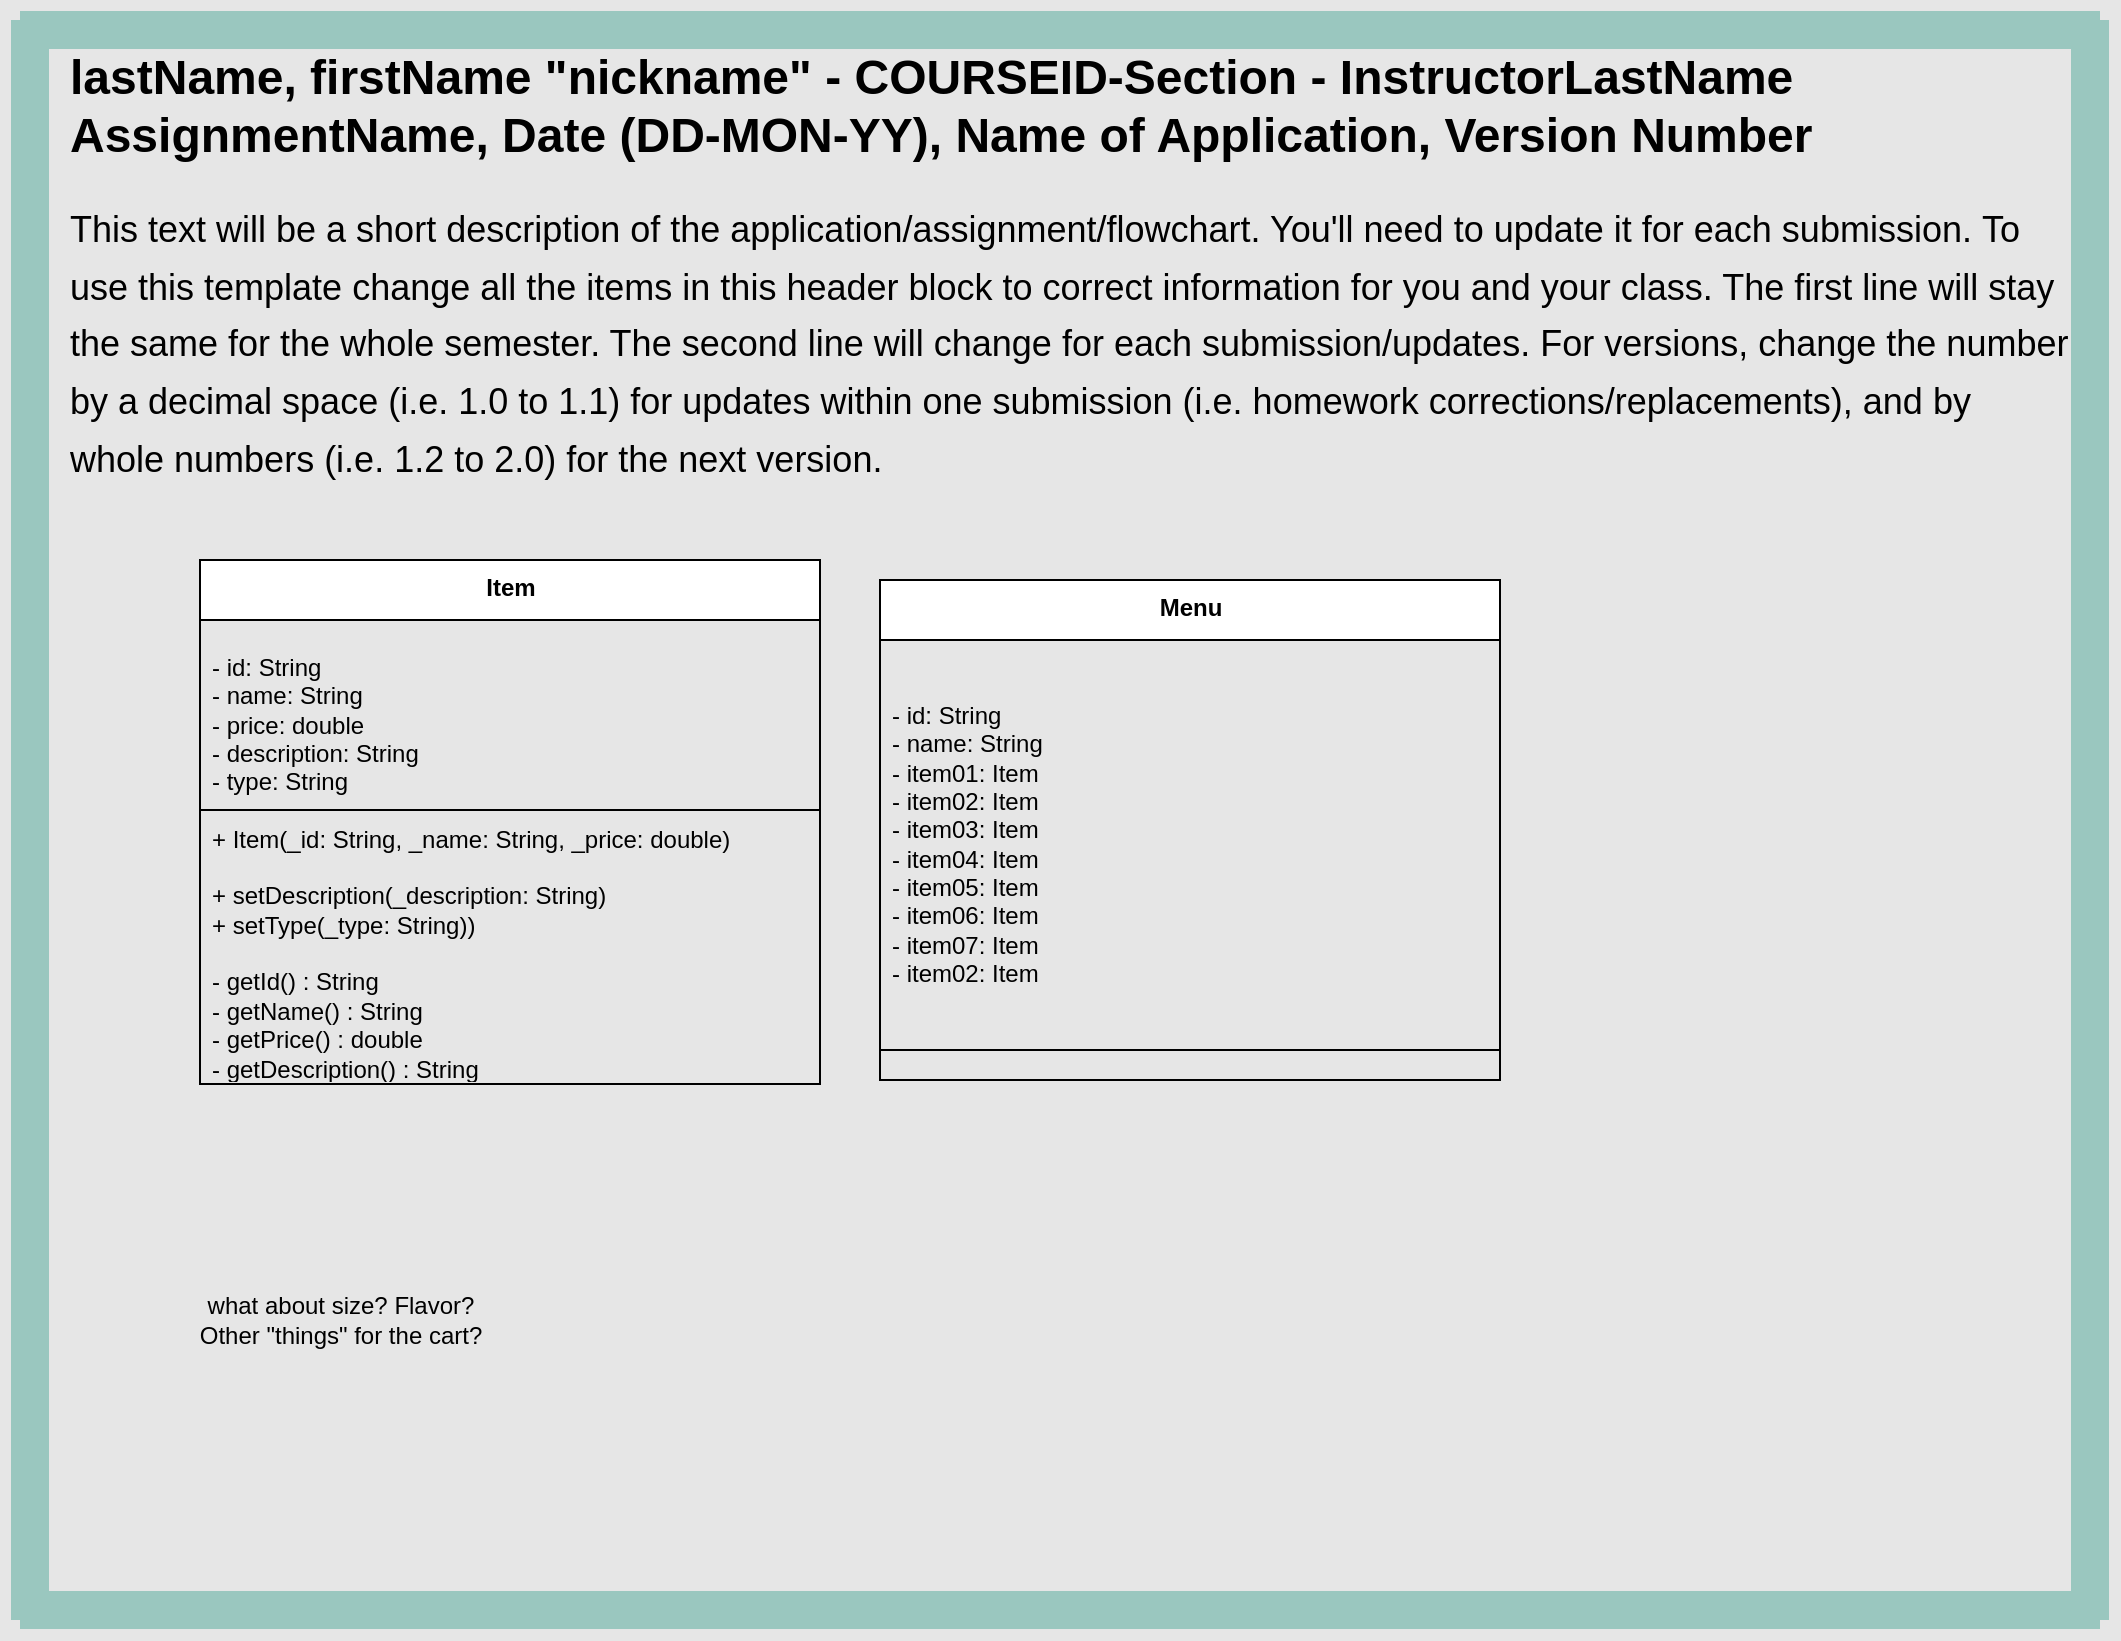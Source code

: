<mxfile version="15.7.0" type="google"><diagram id="zbZ1fGPh774QBlxJiaMF" name="Page-1"><mxGraphModel dx="3622" dy="2614" grid="1" gridSize="10" guides="1" tooltips="1" connect="1" arrows="1" fold="1" page="1" pageScale="1" pageWidth="1100" pageHeight="850" background="#E6E6E6" math="0" shadow="0"><root><mxCell id="0"/><mxCell id="1" parent="0"/><mxCell id="e8q71VsECDXjwLWK6fjt-1" value="&lt;h1&gt;lastName, firstName &quot;nickname&quot; - COURSEID-Section - InstructorLastName&lt;br&gt;AssignmentName, Date (DD-MON-YY), Name of Application, Version Number&lt;/h1&gt;&lt;h1&gt;&lt;span style=&quot;font-weight: normal&quot;&gt;&lt;font style=&quot;font-size: 18px&quot;&gt;&lt;font&gt;This text will be a short description of the application/assignment/flowchart. You'll need to update it for each submission&lt;/font&gt;&lt;font&gt;&lt;font&gt;.&amp;nbsp;&lt;/font&gt;To use this template change all the items in this header block to correct information for you and your class. The first line will stay the same for the whole semester. The second line will change for each submission/updates. For versions, change the number by a decimal space (i.e. 1.0 to 1.1) for updates within one submission (i.e. homework corrections/replacements), and by whole numbers (i.e. 1.2 to 2.0) for the next version.&amp;nbsp;&lt;/font&gt;&lt;/font&gt;&lt;/span&gt;&lt;/h1&gt;" style="text;html=1;strokeColor=none;fillColor=none;spacing=5;spacingTop=-20;whiteSpace=wrap;overflow=hidden;rounded=0;" parent="1" vertex="1"><mxGeometry x="-2150" y="-1661" width="1010" height="230" as="geometry"/></mxCell><mxCell id="rUN9BPvfmOpG_YxK_htp-3" value="" style="line;strokeWidth=19;html=1;fillColor=#9AC7BF;strokeColor=#9AC7BF;" parent="1" vertex="1"><mxGeometry x="-2170" y="-880" width="1040" height="10" as="geometry"/></mxCell><mxCell id="rUN9BPvfmOpG_YxK_htp-4" value="" style="line;strokeWidth=19;html=1;fillColor=#9AC7BF;strokeColor=#9AC7BF;" parent="1" vertex="1"><mxGeometry x="-2170" y="-1670" width="1040" height="10" as="geometry"/></mxCell><mxCell id="rUN9BPvfmOpG_YxK_htp-5" value="" style="line;strokeWidth=19;html=1;fillColor=#9AC7BF;strokeColor=#9AC7BF;direction=south;" parent="1" vertex="1"><mxGeometry x="-2170" y="-1670" width="10" height="800" as="geometry"/></mxCell><mxCell id="rUN9BPvfmOpG_YxK_htp-6" value="" style="line;strokeWidth=19;html=1;fillColor=#9AC7BF;strokeColor=#9AC7BF;direction=south;" parent="1" vertex="1"><mxGeometry x="-1140" y="-1670" width="10" height="800" as="geometry"/></mxCell><mxCell id="7E5T7cWNozsjQsNnna4y-5" value="&lt;b&gt;Item&lt;/b&gt;" style="swimlane;fontStyle=0;align=center;verticalAlign=top;childLayout=stackLayout;horizontal=1;startSize=30;horizontalStack=0;resizeParent=1;resizeParentMax=0;resizeLast=0;collapsible=0;marginBottom=0;html=1;" parent="1" vertex="1"><mxGeometry x="-2080" y="-1400" width="310" height="262" as="geometry"/></mxCell><mxCell id="7E5T7cWNozsjQsNnna4y-7" value="&lt;br&gt;- id: String&lt;br&gt;- name: String&lt;br&gt;- price: double&lt;br&gt;- description: String&lt;br&gt;- type: String" style="text;html=1;strokeColor=none;fillColor=none;align=left;verticalAlign=middle;spacingLeft=4;spacingRight=4;overflow=hidden;rotatable=0;points=[[0,0.5],[1,0.5]];portConstraint=eastwest;" parent="7E5T7cWNozsjQsNnna4y-5" vertex="1"><mxGeometry y="30" width="310" height="90" as="geometry"/></mxCell><mxCell id="7E5T7cWNozsjQsNnna4y-10" value="" style="line;strokeWidth=1;fillColor=none;align=left;verticalAlign=middle;spacingTop=-1;spacingLeft=3;spacingRight=3;rotatable=0;labelPosition=right;points=[];portConstraint=eastwest;" parent="7E5T7cWNozsjQsNnna4y-5" vertex="1"><mxGeometry y="120" width="310" height="10" as="geometry"/></mxCell><mxCell id="7E5T7cWNozsjQsNnna4y-12" value="+ Item(_id: String, _name: String, _price: double)&lt;br&gt;&lt;br&gt;+ setDescription(_description: String)&lt;br&gt;+ setType(_type: String))&lt;br&gt;&lt;br&gt;- getId() : String&lt;br&gt;- getName() : String&lt;br&gt;- getPrice() : double&lt;br&gt;- getDescription() : String&lt;br&gt;- getType() : String" style="text;html=1;strokeColor=none;fillColor=none;align=left;verticalAlign=middle;spacingLeft=4;spacingRight=4;overflow=hidden;rotatable=0;points=[[0,0.5],[1,0.5]];portConstraint=eastwest;" parent="7E5T7cWNozsjQsNnna4y-5" vertex="1"><mxGeometry y="130" width="310" height="132" as="geometry"/></mxCell><mxCell id="7E5T7cWNozsjQsNnna4y-14" value="&lt;b&gt;Menu&lt;/b&gt;" style="swimlane;fontStyle=0;align=center;verticalAlign=top;childLayout=stackLayout;horizontal=1;startSize=30;horizontalStack=0;resizeParent=1;resizeParentMax=0;resizeLast=0;collapsible=0;marginBottom=0;html=1;" parent="1" vertex="1"><mxGeometry x="-1740" y="-1390" width="310" height="250" as="geometry"/></mxCell><mxCell id="7E5T7cWNozsjQsNnna4y-15" value="&lt;br&gt;- id: String&lt;br&gt;- name: String&lt;br&gt;- item01: Item&lt;br&gt;- item02: Item&lt;br&gt;- item03: Item&lt;br&gt;- item04: Item&lt;br&gt;- item05: Item&lt;br&gt;- item06: Item&lt;br&gt;- item07: Item&lt;br&gt;- item02: Item" style="text;html=1;strokeColor=none;fillColor=none;align=left;verticalAlign=middle;spacingLeft=4;spacingRight=4;overflow=hidden;rotatable=0;points=[[0,0.5],[1,0.5]];portConstraint=eastwest;" parent="7E5T7cWNozsjQsNnna4y-14" vertex="1"><mxGeometry y="30" width="310" height="190" as="geometry"/></mxCell><mxCell id="7E5T7cWNozsjQsNnna4y-16" value="" style="line;strokeWidth=1;fillColor=none;align=left;verticalAlign=middle;spacingTop=-1;spacingLeft=3;spacingRight=3;rotatable=0;labelPosition=right;points=[];portConstraint=eastwest;" parent="7E5T7cWNozsjQsNnna4y-14" vertex="1"><mxGeometry y="220" width="310" height="30" as="geometry"/></mxCell><mxCell id="ucSrdnsibg-rNMAa-Spu-1" value="what about size? Flavor?&lt;br&gt;Other &quot;things&quot; for the cart?" style="text;html=1;align=center;verticalAlign=middle;resizable=0;points=[];autosize=1;strokeColor=none;fillColor=none;" vertex="1" parent="1"><mxGeometry x="-2090" y="-1035" width="160" height="30" as="geometry"/></mxCell></root></mxGraphModel></diagram></mxfile>